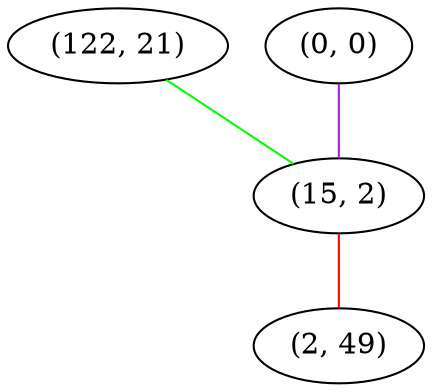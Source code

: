 graph "" {
"(122, 21)";
"(0, 0)";
"(15, 2)";
"(2, 49)";
"(122, 21)" -- "(15, 2)"  [color=green, key=0, weight=2];
"(0, 0)" -- "(15, 2)"  [color=purple, key=0, weight=4];
"(15, 2)" -- "(2, 49)"  [color=red, key=0, weight=1];
}
